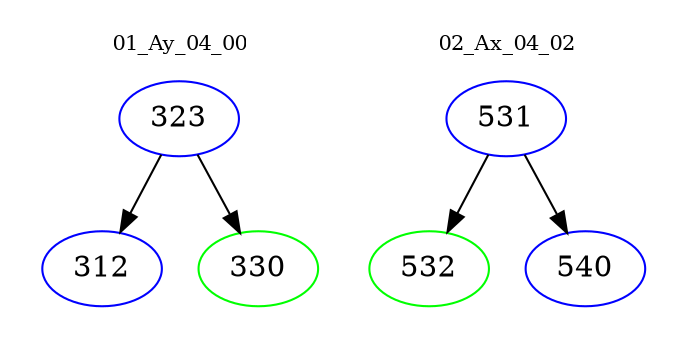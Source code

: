 digraph{
subgraph cluster_0 {
color = white
label = "01_Ay_04_00";
fontsize=10;
T0_323 [label="323", color="blue"]
T0_323 -> T0_312 [color="black"]
T0_312 [label="312", color="blue"]
T0_323 -> T0_330 [color="black"]
T0_330 [label="330", color="green"]
}
subgraph cluster_1 {
color = white
label = "02_Ax_04_02";
fontsize=10;
T1_531 [label="531", color="blue"]
T1_531 -> T1_532 [color="black"]
T1_532 [label="532", color="green"]
T1_531 -> T1_540 [color="black"]
T1_540 [label="540", color="blue"]
}
}
